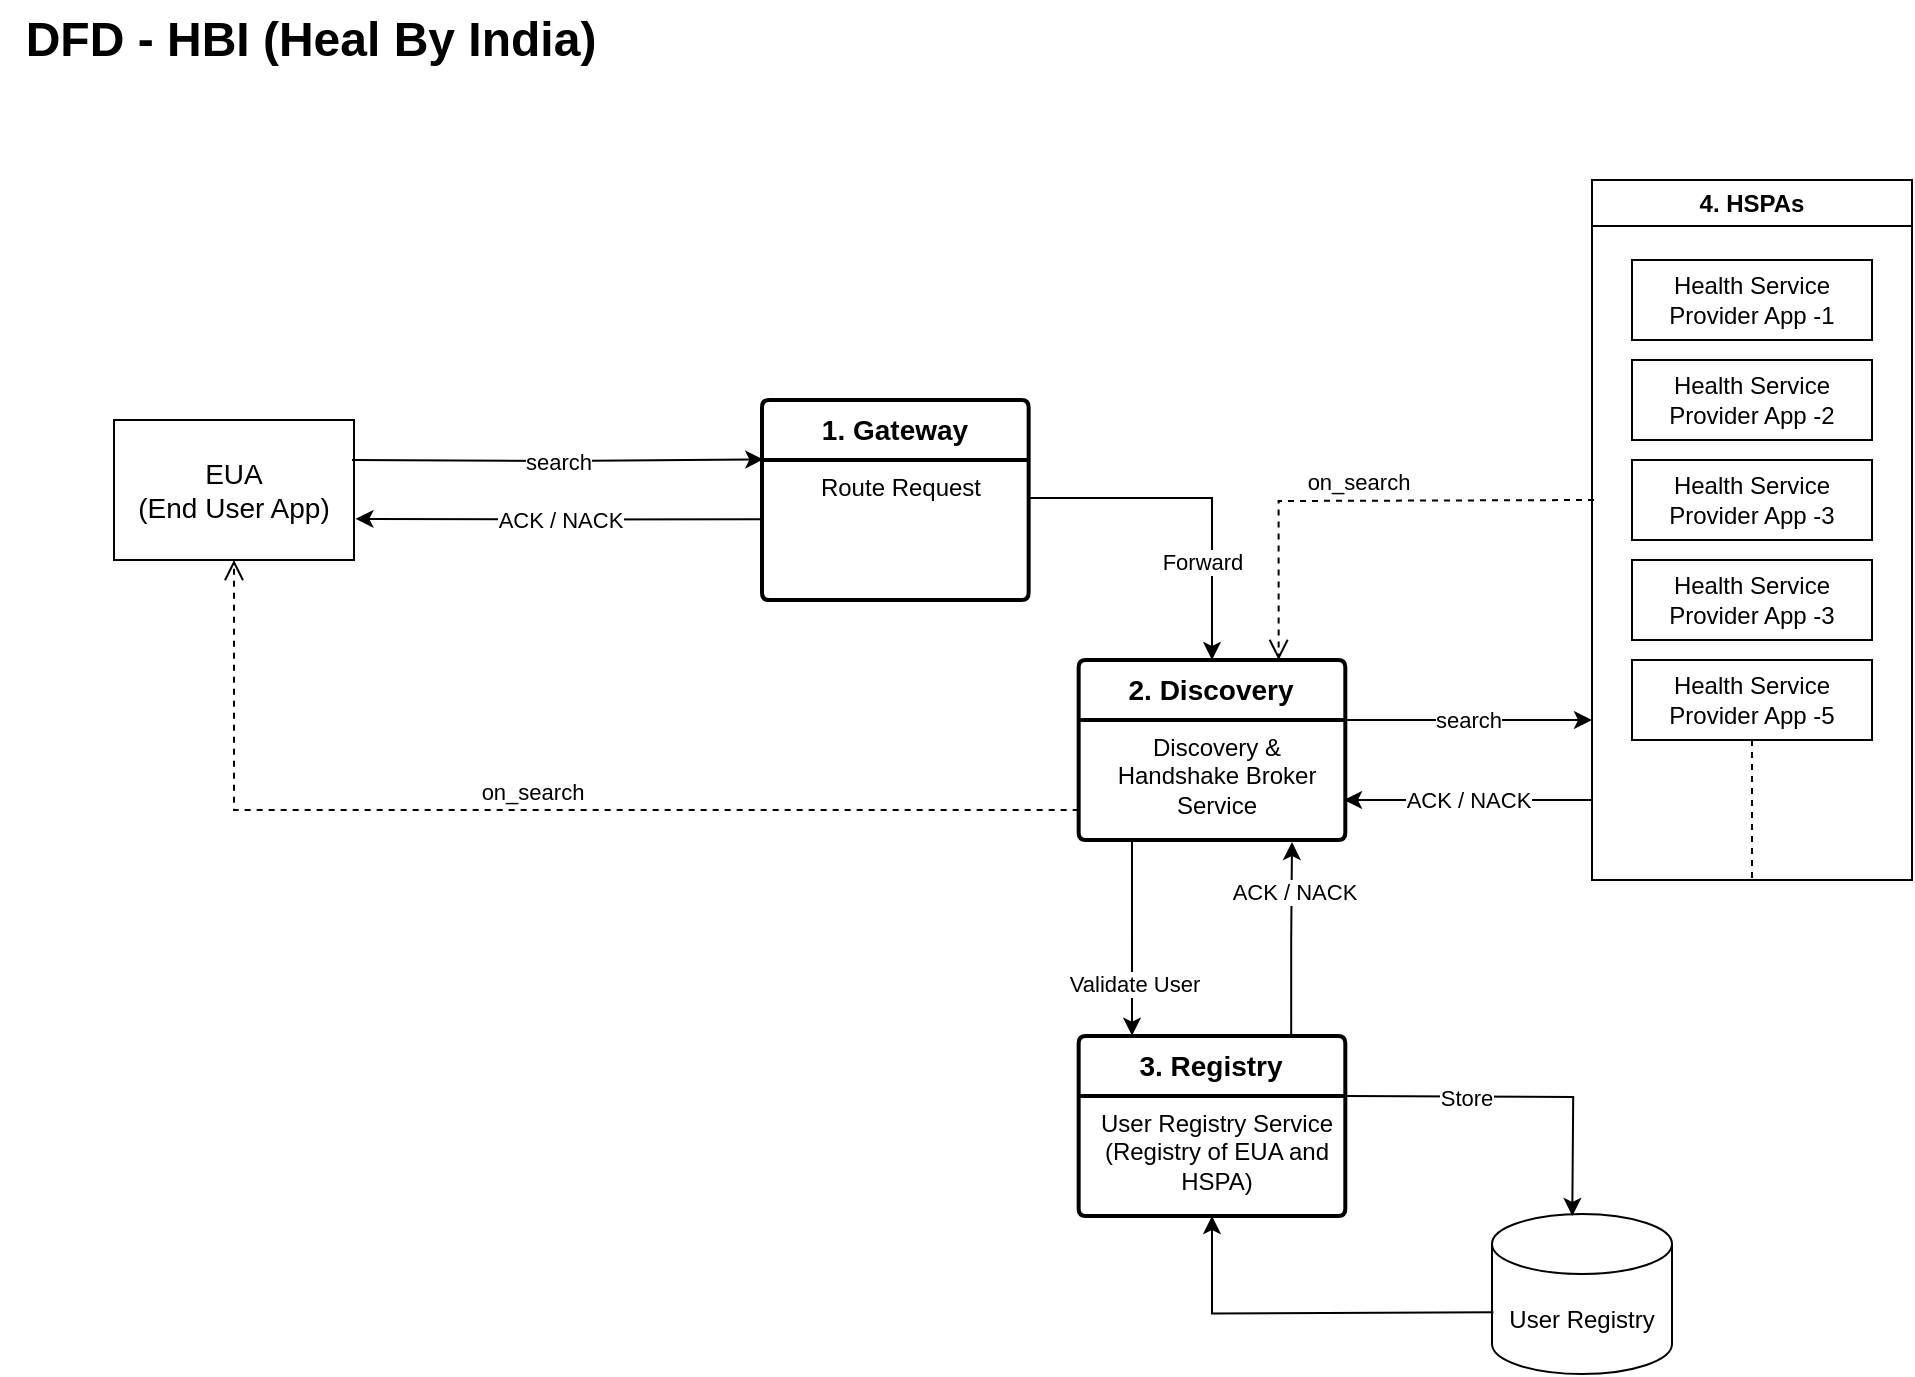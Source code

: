 <mxfile version="22.1.8" type="github">
  <diagram name="Page-1" id="5d7acffa-a066-3a61-03fe-96351882024d">
    <mxGraphModel dx="1034" dy="432" grid="1" gridSize="10" guides="1" tooltips="1" connect="1" arrows="1" fold="1" page="1" pageScale="1" pageWidth="1100" pageHeight="850" background="#ffffff" math="0" shadow="0">
      <root>
        <mxCell id="0" />
        <mxCell id="1" parent="0" />
        <mxCell id="2-qn9SCY0CSl4VwghT2g-1" value="&lt;font style=&quot;font-size: 14px;&quot;&gt;&lt;b style=&quot;&quot;&gt;1. Gateway&lt;/b&gt;&lt;/font&gt;" style="swimlane;childLayout=stackLayout;horizontal=1;startSize=30;horizontalStack=0;rounded=1;fontSize=14;fontStyle=0;strokeWidth=2;resizeParent=0;resizeLast=1;shadow=0;dashed=0;align=center;arcSize=4;whiteSpace=wrap;html=1;" parent="1" vertex="1">
          <mxGeometry x="421" y="240" width="133.33" height="100" as="geometry" />
        </mxCell>
        <mxCell id="2-qn9SCY0CSl4VwghT2g-2" value="Route Request" style="align=center;strokeColor=none;fillColor=none;spacingLeft=4;fontSize=12;verticalAlign=top;resizable=0;rotatable=0;part=1;html=1;" parent="2-qn9SCY0CSl4VwghT2g-1" vertex="1">
          <mxGeometry y="30" width="133.33" height="70" as="geometry" />
        </mxCell>
        <mxCell id="2-qn9SCY0CSl4VwghT2g-5" value="&lt;font style=&quot;font-size: 14px;&quot;&gt;EUA&lt;br&gt;(End User App)&lt;br&gt;&lt;/font&gt;" style="rounded=0;whiteSpace=wrap;html=1;" parent="1" vertex="1">
          <mxGeometry x="97" y="250" width="120" height="70" as="geometry" />
        </mxCell>
        <mxCell id="2-qn9SCY0CSl4VwghT2g-9" value="" style="endArrow=classic;html=1;rounded=0;edgeStyle=orthogonalEdgeStyle;entryX=0.005;entryY=0.297;entryDx=0;entryDy=0;entryPerimeter=0;" parent="1" target="2-qn9SCY0CSl4VwghT2g-1" edge="1">
          <mxGeometry relative="1" as="geometry">
            <mxPoint x="216" y="270" as="sourcePoint" />
            <mxPoint x="446" y="271" as="targetPoint" />
          </mxGeometry>
        </mxCell>
        <mxCell id="2-qn9SCY0CSl4VwghT2g-10" value="search" style="edgeLabel;resizable=0;html=1;align=center;verticalAlign=middle;" parent="2-qn9SCY0CSl4VwghT2g-9" connectable="0" vertex="1">
          <mxGeometry relative="1" as="geometry" />
        </mxCell>
        <mxCell id="2-qn9SCY0CSl4VwghT2g-20" value="User Registry" style="shape=cylinder3;whiteSpace=wrap;html=1;boundedLbl=1;backgroundOutline=1;size=15;" parent="1" vertex="1">
          <mxGeometry x="786" y="647" width="90" height="80" as="geometry" />
        </mxCell>
        <mxCell id="2-qn9SCY0CSl4VwghT2g-29" value="&lt;font style=&quot;font-size: 14px;&quot;&gt;&lt;b style=&quot;&quot;&gt;2. Discovery&lt;/b&gt;&lt;/font&gt;" style="swimlane;childLayout=stackLayout;horizontal=1;startSize=30;horizontalStack=0;rounded=1;fontSize=14;fontStyle=0;strokeWidth=2;resizeParent=0;resizeLast=1;shadow=0;dashed=0;align=center;arcSize=4;whiteSpace=wrap;html=1;" parent="1" vertex="1">
          <mxGeometry x="579.33" y="370" width="133.33" height="90" as="geometry" />
        </mxCell>
        <mxCell id="2-qn9SCY0CSl4VwghT2g-30" value="Discovery &amp;amp; &lt;br&gt;Handshake Broker &lt;br&gt;Service" style="align=center;strokeColor=none;fillColor=none;spacingLeft=4;fontSize=12;verticalAlign=top;resizable=0;rotatable=0;part=1;html=1;" parent="2-qn9SCY0CSl4VwghT2g-29" vertex="1">
          <mxGeometry y="30" width="133.33" height="60" as="geometry" />
        </mxCell>
        <mxCell id="ZYt9PUyYWpOB_vdmKRMF-25" value="&lt;font style=&quot;font-size: 14px;&quot;&gt;&lt;b style=&quot;&quot;&gt;3. Registry&lt;/b&gt;&lt;/font&gt;" style="swimlane;childLayout=stackLayout;horizontal=1;startSize=30;horizontalStack=0;rounded=1;fontSize=14;fontStyle=0;strokeWidth=2;resizeParent=0;resizeLast=1;shadow=0;dashed=0;align=center;arcSize=4;whiteSpace=wrap;html=1;" parent="1" vertex="1">
          <mxGeometry x="579.33" y="558" width="133.33" height="90" as="geometry" />
        </mxCell>
        <mxCell id="ZYt9PUyYWpOB_vdmKRMF-26" value="User Registry Service&lt;br&gt;(Registry of EUA and &lt;br&gt;HSPA)" style="align=center;strokeColor=none;fillColor=none;spacingLeft=4;fontSize=12;verticalAlign=top;resizable=0;rotatable=0;part=1;html=1;" parent="ZYt9PUyYWpOB_vdmKRMF-25" vertex="1">
          <mxGeometry y="30" width="133.33" height="60" as="geometry" />
        </mxCell>
        <mxCell id="ZYt9PUyYWpOB_vdmKRMF-55" value="&lt;font style=&quot;font-size: 24px;&quot;&gt;&lt;b&gt;DFD - HBI (Heal By India)&lt;/b&gt;&lt;/font&gt;" style="text;html=1;align=center;verticalAlign=middle;resizable=0;points=[];autosize=1;strokeColor=none;fillColor=none;" parent="1" vertex="1">
          <mxGeometry x="40" y="40" width="310" height="40" as="geometry" />
        </mxCell>
        <mxCell id="VMeWkLT3xw4zWEuHZqp--4" value="" style="endArrow=classic;html=1;rounded=0;edgeStyle=orthogonalEdgeStyle;entryX=1.006;entryY=0.706;entryDx=0;entryDy=0;entryPerimeter=0;exitX=0.005;exitY=0.424;exitDx=0;exitDy=0;exitPerimeter=0;" parent="1" source="2-qn9SCY0CSl4VwghT2g-2" target="2-qn9SCY0CSl4VwghT2g-5" edge="1">
          <mxGeometry relative="1" as="geometry">
            <mxPoint x="416" y="297" as="sourcePoint" />
            <mxPoint x="215" y="297" as="targetPoint" />
          </mxGeometry>
        </mxCell>
        <mxCell id="VMeWkLT3xw4zWEuHZqp--5" value="ACK / NACK" style="edgeLabel;resizable=0;html=1;align=center;verticalAlign=middle;" parent="VMeWkLT3xw4zWEuHZqp--4" connectable="0" vertex="1">
          <mxGeometry relative="1" as="geometry" />
        </mxCell>
        <mxCell id="VMeWkLT3xw4zWEuHZqp--6" value="" style="endArrow=classic;html=1;rounded=0;edgeStyle=orthogonalEdgeStyle;entryX=0.5;entryY=0;entryDx=0;entryDy=0;exitX=1;exitY=0.5;exitDx=0;exitDy=0;" parent="1" source="2-qn9SCY0CSl4VwghT2g-1" target="2-qn9SCY0CSl4VwghT2g-29" edge="1">
          <mxGeometry relative="1" as="geometry">
            <mxPoint x="580" y="289.41" as="sourcePoint" />
            <mxPoint x="750" y="289" as="targetPoint" />
            <Array as="points">
              <mxPoint x="554" y="289" />
              <mxPoint x="646" y="289" />
            </Array>
          </mxGeometry>
        </mxCell>
        <mxCell id="VMeWkLT3xw4zWEuHZqp--7" value="Forward" style="edgeLabel;resizable=0;html=1;align=center;verticalAlign=middle;" parent="VMeWkLT3xw4zWEuHZqp--6" connectable="0" vertex="1">
          <mxGeometry relative="1" as="geometry">
            <mxPoint y="32" as="offset" />
          </mxGeometry>
        </mxCell>
        <mxCell id="VMeWkLT3xw4zWEuHZqp--10" value="4. HSPAs" style="swimlane;whiteSpace=wrap;html=1;" parent="1" vertex="1">
          <mxGeometry x="836" y="130" width="160" height="350" as="geometry" />
        </mxCell>
        <mxCell id="2-qn9SCY0CSl4VwghT2g-19" value="&lt;font style=&quot;&quot;&gt;&lt;font style=&quot;font-size: 12px;&quot;&gt;Health Service Provider App -1&lt;/font&gt;&lt;br&gt;&lt;/font&gt;" style="rounded=0;whiteSpace=wrap;html=1;" parent="VMeWkLT3xw4zWEuHZqp--10" vertex="1">
          <mxGeometry x="20" y="40" width="120" height="40" as="geometry" />
        </mxCell>
        <mxCell id="VMeWkLT3xw4zWEuHZqp--11" value="&lt;font style=&quot;&quot;&gt;&lt;font style=&quot;font-size: 12px;&quot;&gt;Health Service Provider App&lt;/font&gt;&amp;nbsp;-2&lt;br&gt;&lt;/font&gt;" style="rounded=0;whiteSpace=wrap;html=1;" parent="VMeWkLT3xw4zWEuHZqp--10" vertex="1">
          <mxGeometry x="20" y="90" width="120" height="40" as="geometry" />
        </mxCell>
        <mxCell id="VMeWkLT3xw4zWEuHZqp--12" value="&lt;font style=&quot;&quot;&gt;&lt;font style=&quot;font-size: 12px;&quot;&gt;Health Service Provider App&lt;/font&gt;&amp;nbsp;-3&lt;br&gt;&lt;/font&gt;" style="rounded=0;whiteSpace=wrap;html=1;" parent="VMeWkLT3xw4zWEuHZqp--10" vertex="1">
          <mxGeometry x="20" y="140" width="120" height="40" as="geometry" />
        </mxCell>
        <mxCell id="VMeWkLT3xw4zWEuHZqp--13" value="&lt;font style=&quot;&quot;&gt;&lt;font style=&quot;font-size: 12px;&quot;&gt;Health Service Provider App&lt;/font&gt;&amp;nbsp;-3&lt;br&gt;&lt;/font&gt;" style="rounded=0;whiteSpace=wrap;html=1;" parent="VMeWkLT3xw4zWEuHZqp--10" vertex="1">
          <mxGeometry x="20" y="190" width="120" height="40" as="geometry" />
        </mxCell>
        <mxCell id="VMeWkLT3xw4zWEuHZqp--14" value="Health Service Provider App&amp;nbsp;-5" style="shape=umlLifeline;perimeter=lifelinePerimeter;whiteSpace=wrap;html=1;container=1;dropTarget=0;collapsible=0;recursiveResize=0;outlineConnect=0;portConstraint=eastwest;newEdgeStyle={&quot;curved&quot;:0,&quot;rounded&quot;:0};" parent="VMeWkLT3xw4zWEuHZqp--10" vertex="1">
          <mxGeometry x="20" y="240" width="120" height="110" as="geometry" />
        </mxCell>
        <mxCell id="VMeWkLT3xw4zWEuHZqp--16" value="on_search" style="html=1;verticalAlign=bottom;endArrow=open;dashed=1;endSize=8;curved=0;rounded=0;edgeStyle=orthogonalEdgeStyle;entryX=0.75;entryY=0;entryDx=0;entryDy=0;" parent="1" target="2-qn9SCY0CSl4VwghT2g-29" edge="1">
          <mxGeometry relative="1" as="geometry">
            <mxPoint x="837" y="290" as="sourcePoint" />
            <mxPoint x="712.657" y="280.0" as="targetPoint" />
          </mxGeometry>
        </mxCell>
        <mxCell id="VMeWkLT3xw4zWEuHZqp--18" value="" style="endArrow=classic;html=1;rounded=0;edgeStyle=orthogonalEdgeStyle;entryX=0.446;entryY=0;entryDx=0;entryDy=0;entryPerimeter=0;" parent="1" edge="1">
          <mxGeometry relative="1" as="geometry">
            <mxPoint x="713" y="588" as="sourcePoint" />
            <mxPoint x="826.14" y="648" as="targetPoint" />
          </mxGeometry>
        </mxCell>
        <mxCell id="VMeWkLT3xw4zWEuHZqp--19" value="Store" style="edgeLabel;resizable=0;html=1;align=center;verticalAlign=middle;" parent="VMeWkLT3xw4zWEuHZqp--18" connectable="0" vertex="1">
          <mxGeometry relative="1" as="geometry">
            <mxPoint x="-27" as="offset" />
          </mxGeometry>
        </mxCell>
        <mxCell id="VMeWkLT3xw4zWEuHZqp--21" value="" style="endArrow=classic;html=1;rounded=0;edgeStyle=orthogonalEdgeStyle;exitX=0.008;exitY=0.602;exitDx=0;exitDy=0;exitPerimeter=0;entryX=0.5;entryY=1;entryDx=0;entryDy=0;" parent="1" target="ZYt9PUyYWpOB_vdmKRMF-26" edge="1">
          <mxGeometry width="50" height="50" relative="1" as="geometry">
            <mxPoint x="786.72" y="696.16" as="sourcePoint" />
            <mxPoint x="706" y="658" as="targetPoint" />
          </mxGeometry>
        </mxCell>
        <mxCell id="VMeWkLT3xw4zWEuHZqp--22" value="" style="endArrow=classic;html=1;rounded=0;edgeStyle=orthogonalEdgeStyle;entryX=0.2;entryY=-0.002;entryDx=0;entryDy=0;exitX=0.5;exitY=1;exitDx=0;exitDy=0;entryPerimeter=0;" parent="1" target="ZYt9PUyYWpOB_vdmKRMF-25" edge="1">
          <mxGeometry relative="1" as="geometry">
            <mxPoint x="605.995" y="461" as="sourcePoint" />
            <mxPoint x="605.995" y="521" as="targetPoint" />
            <Array as="points">
              <mxPoint x="606" y="510" />
              <mxPoint x="606" y="510" />
            </Array>
          </mxGeometry>
        </mxCell>
        <mxCell id="VMeWkLT3xw4zWEuHZqp--25" value="" style="endArrow=classic;html=1;rounded=0;edgeStyle=orthogonalEdgeStyle;entryX=0.5;entryY=0;entryDx=0;entryDy=0;exitX=0.797;exitY=-0.011;exitDx=0;exitDy=0;exitPerimeter=0;" parent="1" source="ZYt9PUyYWpOB_vdmKRMF-25" edge="1">
          <mxGeometry relative="1" as="geometry">
            <mxPoint x="685.995" y="521" as="sourcePoint" />
            <mxPoint x="685.995" y="461" as="targetPoint" />
          </mxGeometry>
        </mxCell>
        <mxCell id="VMeWkLT3xw4zWEuHZqp--26" value="ACK / NACK" style="edgeLabel;resizable=0;html=1;align=center;verticalAlign=middle;" parent="VMeWkLT3xw4zWEuHZqp--25" connectable="0" vertex="1">
          <mxGeometry relative="1" as="geometry">
            <mxPoint y="-24" as="offset" />
          </mxGeometry>
        </mxCell>
        <mxCell id="VMeWkLT3xw4zWEuHZqp--31" value="Validate User" style="edgeLabel;resizable=0;html=1;align=center;verticalAlign=middle;" parent="1" connectable="0" vertex="1">
          <mxGeometry x="606.492" y="531.689" as="geometry" />
        </mxCell>
        <mxCell id="VMeWkLT3xw4zWEuHZqp--33" value="on_search" style="html=1;verticalAlign=bottom;endArrow=open;dashed=1;endSize=8;curved=0;rounded=0;edgeStyle=orthogonalEdgeStyle;exitX=0;exitY=0.75;exitDx=0;exitDy=0;entryX=0.5;entryY=1;entryDx=0;entryDy=0;" parent="1" source="2-qn9SCY0CSl4VwghT2g-30" target="2-qn9SCY0CSl4VwghT2g-5" edge="1">
          <mxGeometry relative="1" as="geometry">
            <mxPoint x="236" y="360" as="sourcePoint" />
            <mxPoint x="156" y="360" as="targetPoint" />
          </mxGeometry>
        </mxCell>
        <mxCell id="VMeWkLT3xw4zWEuHZqp--34" value="" style="endArrow=classic;html=1;rounded=0;edgeStyle=orthogonalEdgeStyle;" parent="1" edge="1">
          <mxGeometry relative="1" as="geometry">
            <mxPoint x="712" y="400" as="sourcePoint" />
            <mxPoint x="836" y="400" as="targetPoint" />
          </mxGeometry>
        </mxCell>
        <mxCell id="VMeWkLT3xw4zWEuHZqp--35" value="search" style="edgeLabel;resizable=0;html=1;align=center;verticalAlign=middle;" parent="VMeWkLT3xw4zWEuHZqp--34" connectable="0" vertex="1">
          <mxGeometry relative="1" as="geometry" />
        </mxCell>
        <mxCell id="VMeWkLT3xw4zWEuHZqp--37" value="" style="endArrow=classic;html=1;rounded=0;edgeStyle=orthogonalEdgeStyle;" parent="1" edge="1">
          <mxGeometry relative="1" as="geometry">
            <mxPoint x="836" y="440" as="sourcePoint" />
            <mxPoint x="712" y="440" as="targetPoint" />
          </mxGeometry>
        </mxCell>
        <mxCell id="VMeWkLT3xw4zWEuHZqp--38" value="ACK / NACK" style="edgeLabel;resizable=0;html=1;align=center;verticalAlign=middle;" parent="VMeWkLT3xw4zWEuHZqp--37" connectable="0" vertex="1">
          <mxGeometry relative="1" as="geometry" />
        </mxCell>
      </root>
    </mxGraphModel>
  </diagram>
</mxfile>
